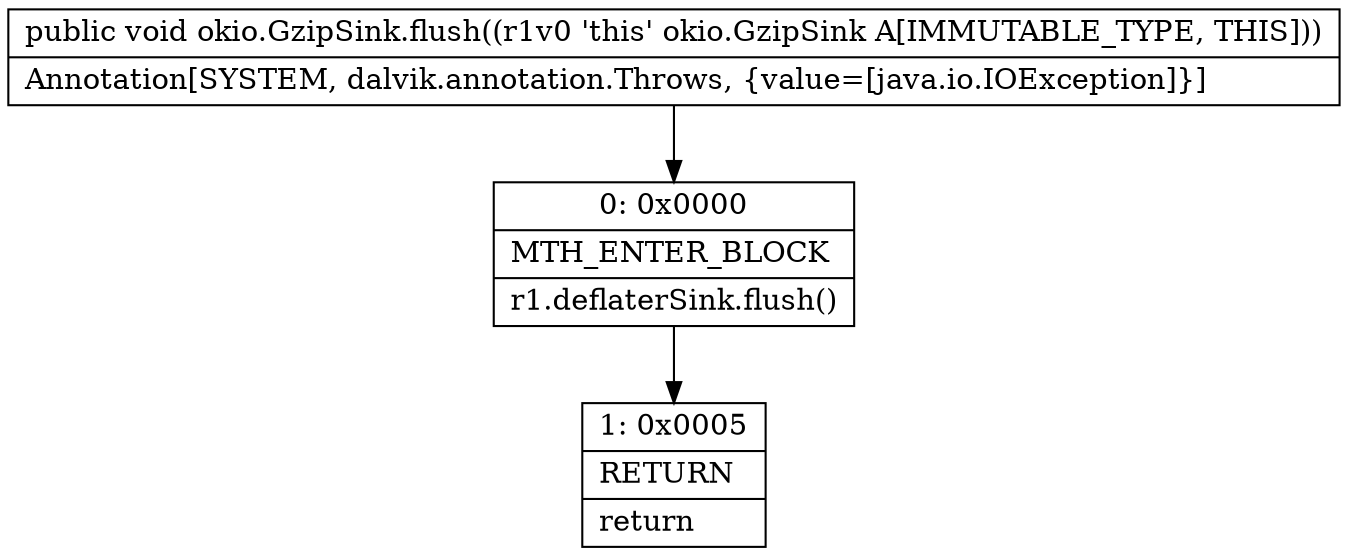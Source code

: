 digraph "CFG forokio.GzipSink.flush()V" {
Node_0 [shape=record,label="{0\:\ 0x0000|MTH_ENTER_BLOCK\l|r1.deflaterSink.flush()\l}"];
Node_1 [shape=record,label="{1\:\ 0x0005|RETURN\l|return\l}"];
MethodNode[shape=record,label="{public void okio.GzipSink.flush((r1v0 'this' okio.GzipSink A[IMMUTABLE_TYPE, THIS]))  | Annotation[SYSTEM, dalvik.annotation.Throws, \{value=[java.io.IOException]\}]\l}"];
MethodNode -> Node_0;
Node_0 -> Node_1;
}


